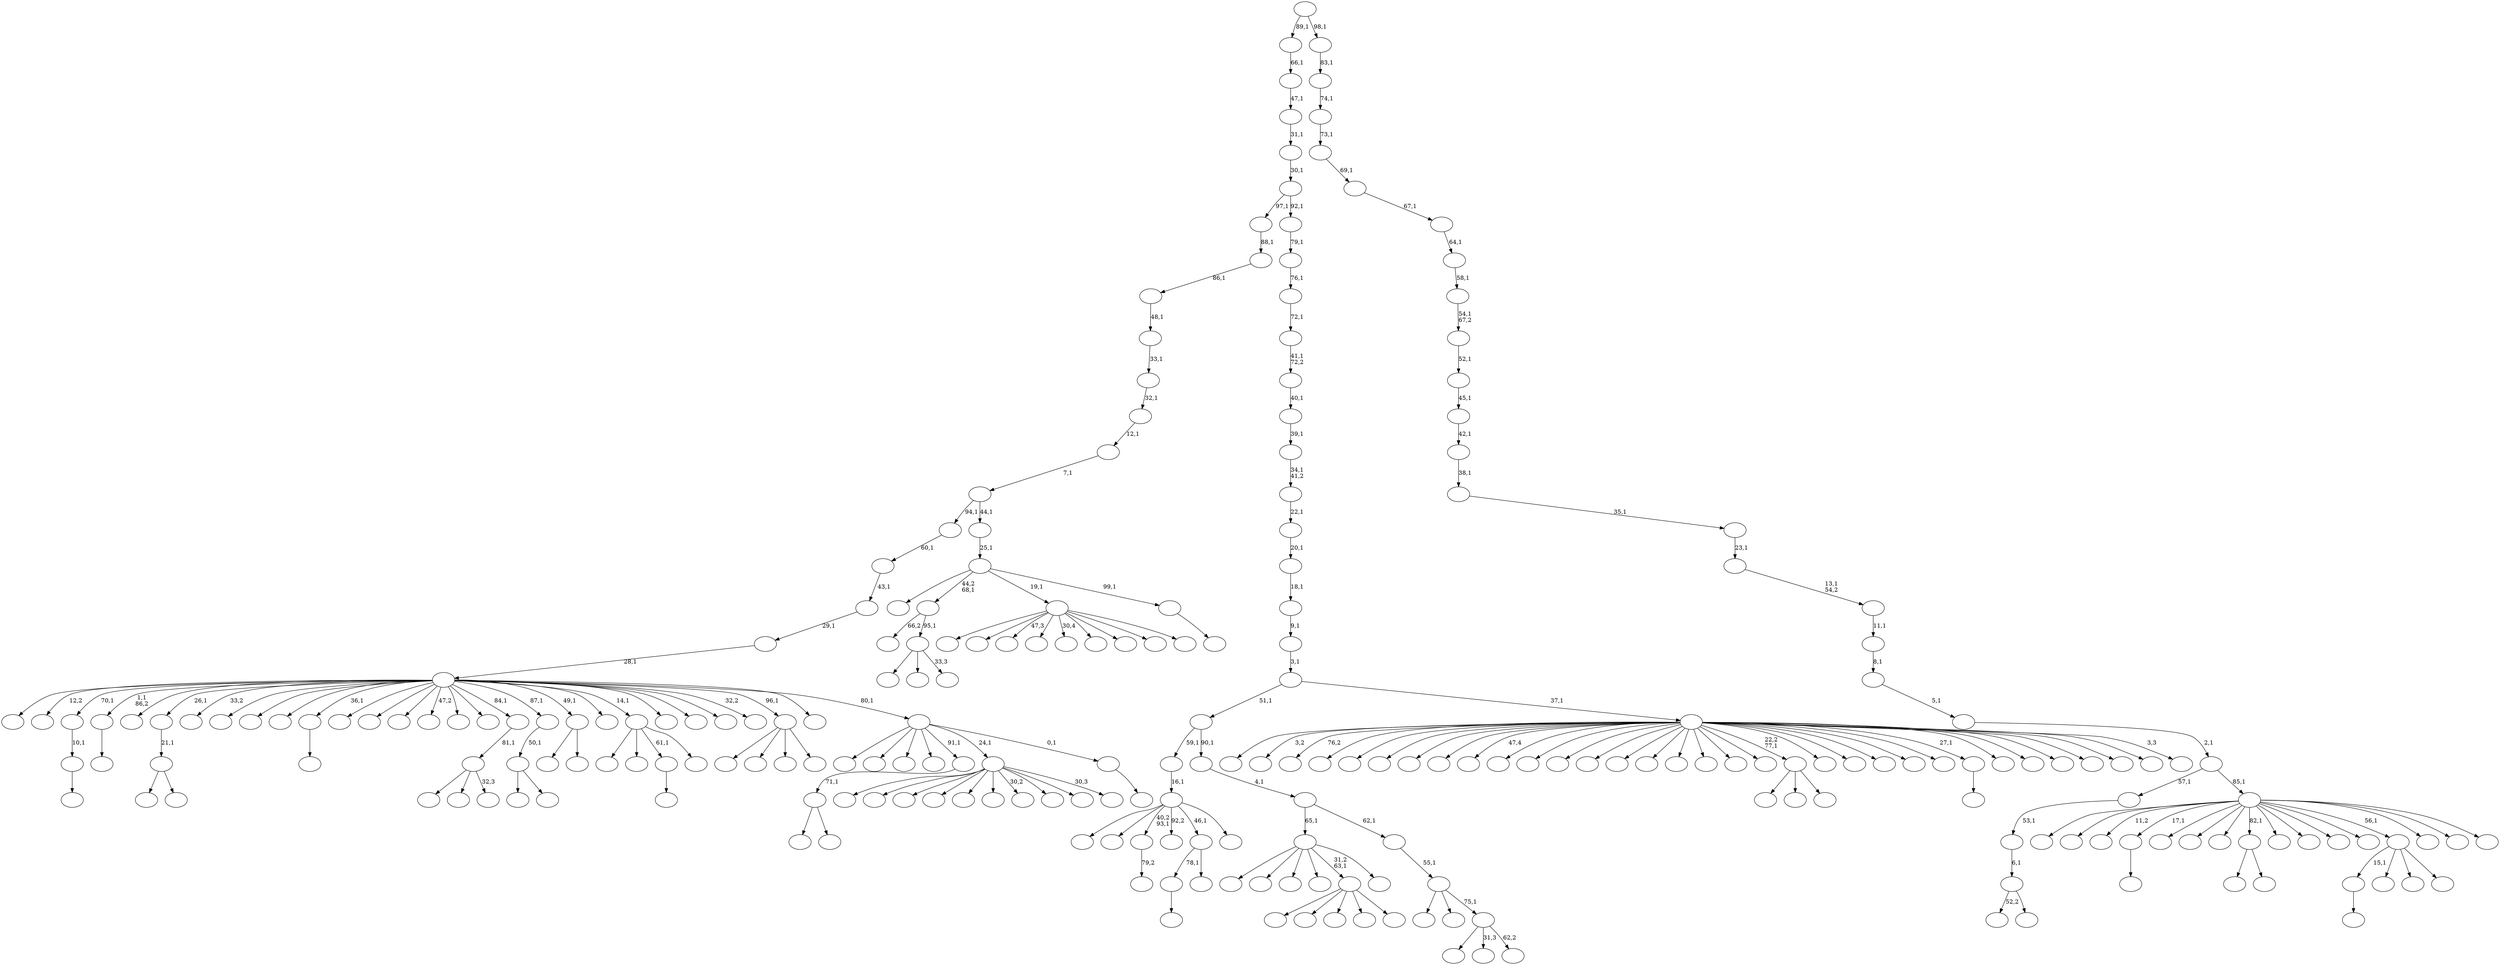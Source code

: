 digraph T {
	250 [label=""]
	249 [label=""]
	248 [label=""]
	247 [label=""]
	246 [label=""]
	245 [label=""]
	244 [label=""]
	243 [label=""]
	242 [label=""]
	241 [label=""]
	240 [label=""]
	239 [label=""]
	238 [label=""]
	237 [label=""]
	236 [label=""]
	235 [label=""]
	234 [label=""]
	233 [label=""]
	232 [label=""]
	231 [label=""]
	230 [label=""]
	229 [label=""]
	228 [label=""]
	227 [label=""]
	226 [label=""]
	225 [label=""]
	224 [label=""]
	223 [label=""]
	222 [label=""]
	221 [label=""]
	220 [label=""]
	219 [label=""]
	218 [label=""]
	217 [label=""]
	216 [label=""]
	215 [label=""]
	214 [label=""]
	213 [label=""]
	212 [label=""]
	211 [label=""]
	210 [label=""]
	209 [label=""]
	208 [label=""]
	207 [label=""]
	206 [label=""]
	205 [label=""]
	204 [label=""]
	203 [label=""]
	202 [label=""]
	201 [label=""]
	200 [label=""]
	199 [label=""]
	198 [label=""]
	197 [label=""]
	196 [label=""]
	195 [label=""]
	194 [label=""]
	193 [label=""]
	192 [label=""]
	191 [label=""]
	190 [label=""]
	189 [label=""]
	188 [label=""]
	187 [label=""]
	186 [label=""]
	185 [label=""]
	184 [label=""]
	183 [label=""]
	182 [label=""]
	181 [label=""]
	180 [label=""]
	179 [label=""]
	178 [label=""]
	177 [label=""]
	176 [label=""]
	175 [label=""]
	174 [label=""]
	173 [label=""]
	172 [label=""]
	171 [label=""]
	170 [label=""]
	169 [label=""]
	168 [label=""]
	167 [label=""]
	166 [label=""]
	165 [label=""]
	164 [label=""]
	163 [label=""]
	162 [label=""]
	161 [label=""]
	160 [label=""]
	159 [label=""]
	158 [label=""]
	157 [label=""]
	156 [label=""]
	155 [label=""]
	154 [label=""]
	153 [label=""]
	152 [label=""]
	151 [label=""]
	150 [label=""]
	149 [label=""]
	148 [label=""]
	147 [label=""]
	146 [label=""]
	145 [label=""]
	144 [label=""]
	143 [label=""]
	142 [label=""]
	141 [label=""]
	140 [label=""]
	139 [label=""]
	138 [label=""]
	137 [label=""]
	136 [label=""]
	135 [label=""]
	134 [label=""]
	133 [label=""]
	132 [label=""]
	131 [label=""]
	130 [label=""]
	129 [label=""]
	128 [label=""]
	127 [label=""]
	126 [label=""]
	125 [label=""]
	124 [label=""]
	123 [label=""]
	122 [label=""]
	121 [label=""]
	120 [label=""]
	119 [label=""]
	118 [label=""]
	117 [label=""]
	116 [label=""]
	115 [label=""]
	114 [label=""]
	113 [label=""]
	112 [label=""]
	111 [label=""]
	110 [label=""]
	109 [label=""]
	108 [label=""]
	107 [label=""]
	106 [label=""]
	105 [label=""]
	104 [label=""]
	103 [label=""]
	102 [label=""]
	101 [label=""]
	100 [label=""]
	99 [label=""]
	98 [label=""]
	97 [label=""]
	96 [label=""]
	95 [label=""]
	94 [label=""]
	93 [label=""]
	92 [label=""]
	91 [label=""]
	90 [label=""]
	89 [label=""]
	88 [label=""]
	87 [label=""]
	86 [label=""]
	85 [label=""]
	84 [label=""]
	83 [label=""]
	82 [label=""]
	81 [label=""]
	80 [label=""]
	79 [label=""]
	78 [label=""]
	77 [label=""]
	76 [label=""]
	75 [label=""]
	74 [label=""]
	73 [label=""]
	72 [label=""]
	71 [label=""]
	70 [label=""]
	69 [label=""]
	68 [label=""]
	67 [label=""]
	66 [label=""]
	65 [label=""]
	64 [label=""]
	63 [label=""]
	62 [label=""]
	61 [label=""]
	60 [label=""]
	59 [label=""]
	58 [label=""]
	57 [label=""]
	56 [label=""]
	55 [label=""]
	54 [label=""]
	53 [label=""]
	52 [label=""]
	51 [label=""]
	50 [label=""]
	49 [label=""]
	48 [label=""]
	47 [label=""]
	46 [label=""]
	45 [label=""]
	44 [label=""]
	43 [label=""]
	42 [label=""]
	41 [label=""]
	40 [label=""]
	39 [label=""]
	38 [label=""]
	37 [label=""]
	36 [label=""]
	35 [label=""]
	34 [label=""]
	33 [label=""]
	32 [label=""]
	31 [label=""]
	30 [label=""]
	29 [label=""]
	28 [label=""]
	27 [label=""]
	26 [label=""]
	25 [label=""]
	24 [label=""]
	23 [label=""]
	22 [label=""]
	21 [label=""]
	20 [label=""]
	19 [label=""]
	18 [label=""]
	17 [label=""]
	16 [label=""]
	15 [label=""]
	14 [label=""]
	13 [label=""]
	12 [label=""]
	11 [label=""]
	10 [label=""]
	9 [label=""]
	8 [label=""]
	7 [label=""]
	6 [label=""]
	5 [label=""]
	4 [label=""]
	3 [label=""]
	2 [label=""]
	1 [label=""]
	0 [label=""]
	225 -> 226 [label=""]
	224 -> 225 [label="10,1"]
	217 -> 218 [label="79,2"]
	208 -> 209 [label=""]
	206 -> 207 [label=""]
	201 -> 202 [label=""]
	193 -> 232 [label=""]
	193 -> 194 [label=""]
	192 -> 193 [label="21,1"]
	167 -> 168 [label=""]
	161 -> 162 [label=""]
	156 -> 204 [label=""]
	156 -> 157 [label=""]
	151 -> 175 [label=""]
	151 -> 173 [label=""]
	151 -> 152 [label=""]
	148 -> 240 [label=""]
	148 -> 149 [label=""]
	147 -> 148 [label="71,1"]
	144 -> 161 [label="78,1"]
	144 -> 145 [label=""]
	130 -> 201 [label="15,1"]
	130 -> 178 [label=""]
	130 -> 163 [label=""]
	130 -> 131 [label=""]
	127 -> 220 [label=""]
	127 -> 196 [label=""]
	127 -> 128 [label="33,3"]
	126 -> 187 [label="66,2"]
	126 -> 127 [label="95,1"]
	124 -> 243 [label=""]
	124 -> 228 [label=""]
	124 -> 125 [label="32,3"]
	123 -> 124 [label="81,1"]
	121 -> 122 [label=""]
	114 -> 174 [label=""]
	114 -> 115 [label=""]
	113 -> 114 [label="50,1"]
	111 -> 112 [label=""]
	106 -> 205 [label=""]
	106 -> 107 [label=""]
	104 -> 247 [label=""]
	104 -> 233 [label=""]
	104 -> 217 [label="40,2\n93,1"]
	104 -> 214 [label="92,2"]
	104 -> 144 [label="46,1"]
	104 -> 105 [label=""]
	103 -> 104 [label="16,1"]
	95 -> 227 [label=""]
	95 -> 142 [label=""]
	95 -> 121 [label="61,1"]
	95 -> 96 [label=""]
	93 -> 248 [label=""]
	93 -> 244 [label=""]
	93 -> 177 [label=""]
	93 -> 153 [label=""]
	93 -> 94 [label=""]
	82 -> 222 [label=""]
	82 -> 210 [label=""]
	82 -> 190 [label=""]
	82 -> 119 [label=""]
	82 -> 93 [label="31,2\n63,1"]
	82 -> 83 [label=""]
	80 -> 203 [label=""]
	80 -> 170 [label=""]
	80 -> 165 [label=""]
	80 -> 81 [label=""]
	78 -> 198 [label=""]
	78 -> 99 [label="31,3"]
	78 -> 79 [label="62,2"]
	77 -> 183 [label=""]
	77 -> 90 [label=""]
	77 -> 78 [label="75,1"]
	76 -> 77 [label="55,1"]
	75 -> 82 [label="65,1"]
	75 -> 76 [label="62,1"]
	74 -> 75 [label="4,1"]
	73 -> 103 [label="59,1"]
	73 -> 74 [label="90,1"]
	71 -> 246 [label=""]
	71 -> 219 [label=""]
	71 -> 199 [label=""]
	71 -> 158 [label=""]
	71 -> 146 [label=""]
	71 -> 135 [label=""]
	71 -> 100 [label="30,2"]
	71 -> 92 [label=""]
	71 -> 84 [label=""]
	71 -> 72 [label="30,3"]
	69 -> 242 [label=""]
	69 -> 212 [label=""]
	69 -> 197 [label="47,3"]
	69 -> 191 [label=""]
	69 -> 171 [label="30,4"]
	69 -> 117 [label=""]
	69 -> 116 [label=""]
	69 -> 110 [label=""]
	69 -> 70 [label=""]
	66 -> 67 [label=""]
	65 -> 215 [label=""]
	65 -> 211 [label=""]
	65 -> 189 [label=""]
	65 -> 182 [label=""]
	65 -> 147 [label="91,1"]
	65 -> 71 [label="24,1"]
	65 -> 66 [label="0,1"]
	64 -> 231 [label=""]
	64 -> 229 [label="12,2"]
	64 -> 224 [label="70,1"]
	64 -> 208 [label="1,1\n86,2"]
	64 -> 195 [label=""]
	64 -> 192 [label="26,1"]
	64 -> 188 [label="33,2"]
	64 -> 185 [label=""]
	64 -> 184 [label=""]
	64 -> 181 [label=""]
	64 -> 167 [label="36,1"]
	64 -> 159 [label=""]
	64 -> 154 [label=""]
	64 -> 141 [label=""]
	64 -> 138 [label="47,2"]
	64 -> 136 [label=""]
	64 -> 129 [label=""]
	64 -> 123 [label="84,1"]
	64 -> 113 [label="87,1"]
	64 -> 106 [label="49,1"]
	64 -> 98 [label=""]
	64 -> 95 [label="14,1"]
	64 -> 91 [label=""]
	64 -> 89 [label=""]
	64 -> 86 [label=""]
	64 -> 85 [label="32,2"]
	64 -> 80 [label="96,1"]
	64 -> 68 [label=""]
	64 -> 65 [label="80,1"]
	63 -> 64 [label="28,1"]
	62 -> 63 [label="29,1"]
	61 -> 62 [label="43,1"]
	60 -> 61 [label="60,1"]
	58 -> 59 [label=""]
	57 -> 150 [label=""]
	57 -> 126 [label="44,2\n68,1"]
	57 -> 69 [label="19,1"]
	57 -> 58 [label="99,1"]
	56 -> 57 [label="25,1"]
	55 -> 60 [label="94,1"]
	55 -> 56 [label="44,1"]
	54 -> 55 [label="7,1"]
	53 -> 54 [label="12,1"]
	52 -> 53 [label="32,1"]
	51 -> 52 [label="33,1"]
	50 -> 51 [label="48,1"]
	49 -> 50 [label="86,1"]
	48 -> 49 [label="88,1"]
	45 -> 169 [label="52,2"]
	45 -> 46 [label=""]
	44 -> 45 [label="6,1"]
	43 -> 44 [label="53,1"]
	41 -> 250 [label=""]
	41 -> 249 [label="3,2"]
	41 -> 245 [label="76,2"]
	41 -> 241 [label=""]
	41 -> 236 [label=""]
	41 -> 235 [label=""]
	41 -> 234 [label=""]
	41 -> 230 [label=""]
	41 -> 223 [label="47,4"]
	41 -> 221 [label=""]
	41 -> 216 [label=""]
	41 -> 213 [label=""]
	41 -> 200 [label=""]
	41 -> 186 [label=""]
	41 -> 180 [label=""]
	41 -> 179 [label=""]
	41 -> 172 [label=""]
	41 -> 166 [label=""]
	41 -> 155 [label=""]
	41 -> 151 [label="22,2\n77,1"]
	41 -> 140 [label=""]
	41 -> 134 [label=""]
	41 -> 133 [label=""]
	41 -> 120 [label=""]
	41 -> 118 [label=""]
	41 -> 111 [label="27,1"]
	41 -> 109 [label=""]
	41 -> 102 [label=""]
	41 -> 101 [label=""]
	41 -> 88 [label=""]
	41 -> 87 [label=""]
	41 -> 47 [label=""]
	41 -> 42 [label="3,3"]
	40 -> 73 [label="51,1"]
	40 -> 41 [label="37,1"]
	39 -> 40 [label="3,1"]
	38 -> 39 [label="9,1"]
	37 -> 38 [label="18,1"]
	36 -> 37 [label="20,1"]
	35 -> 36 [label="22,1"]
	34 -> 35 [label="34,1\n41,2"]
	33 -> 34 [label="39,1"]
	32 -> 33 [label="40,1"]
	31 -> 32 [label="41,1\n72,2"]
	30 -> 31 [label="72,1"]
	29 -> 30 [label="76,1"]
	28 -> 29 [label="79,1"]
	27 -> 48 [label="97,1"]
	27 -> 28 [label="92,1"]
	26 -> 27 [label="30,1"]
	25 -> 26 [label="31,1"]
	24 -> 25 [label="47,1"]
	23 -> 24 [label="66,1"]
	21 -> 239 [label=""]
	21 -> 238 [label=""]
	21 -> 237 [label="11,2"]
	21 -> 206 [label="17,1"]
	21 -> 176 [label=""]
	21 -> 164 [label=""]
	21 -> 160 [label=""]
	21 -> 156 [label="82,1"]
	21 -> 143 [label=""]
	21 -> 139 [label=""]
	21 -> 137 [label=""]
	21 -> 132 [label=""]
	21 -> 130 [label="56,1"]
	21 -> 108 [label=""]
	21 -> 97 [label=""]
	21 -> 22 [label=""]
	20 -> 43 [label="57,1"]
	20 -> 21 [label="85,1"]
	19 -> 20 [label="2,1"]
	18 -> 19 [label="5,1"]
	17 -> 18 [label="8,1"]
	16 -> 17 [label="11,1"]
	15 -> 16 [label="13,1\n54,2"]
	14 -> 15 [label="23,1"]
	13 -> 14 [label="35,1"]
	12 -> 13 [label="38,1"]
	11 -> 12 [label="42,1"]
	10 -> 11 [label="45,1"]
	9 -> 10 [label="52,1"]
	8 -> 9 [label="54,1\n67,2"]
	7 -> 8 [label="58,1"]
	6 -> 7 [label="64,1"]
	5 -> 6 [label="67,1"]
	4 -> 5 [label="69,1"]
	3 -> 4 [label="73,1"]
	2 -> 3 [label="74,1"]
	1 -> 2 [label="83,1"]
	0 -> 23 [label="89,1"]
	0 -> 1 [label="98,1"]
}
